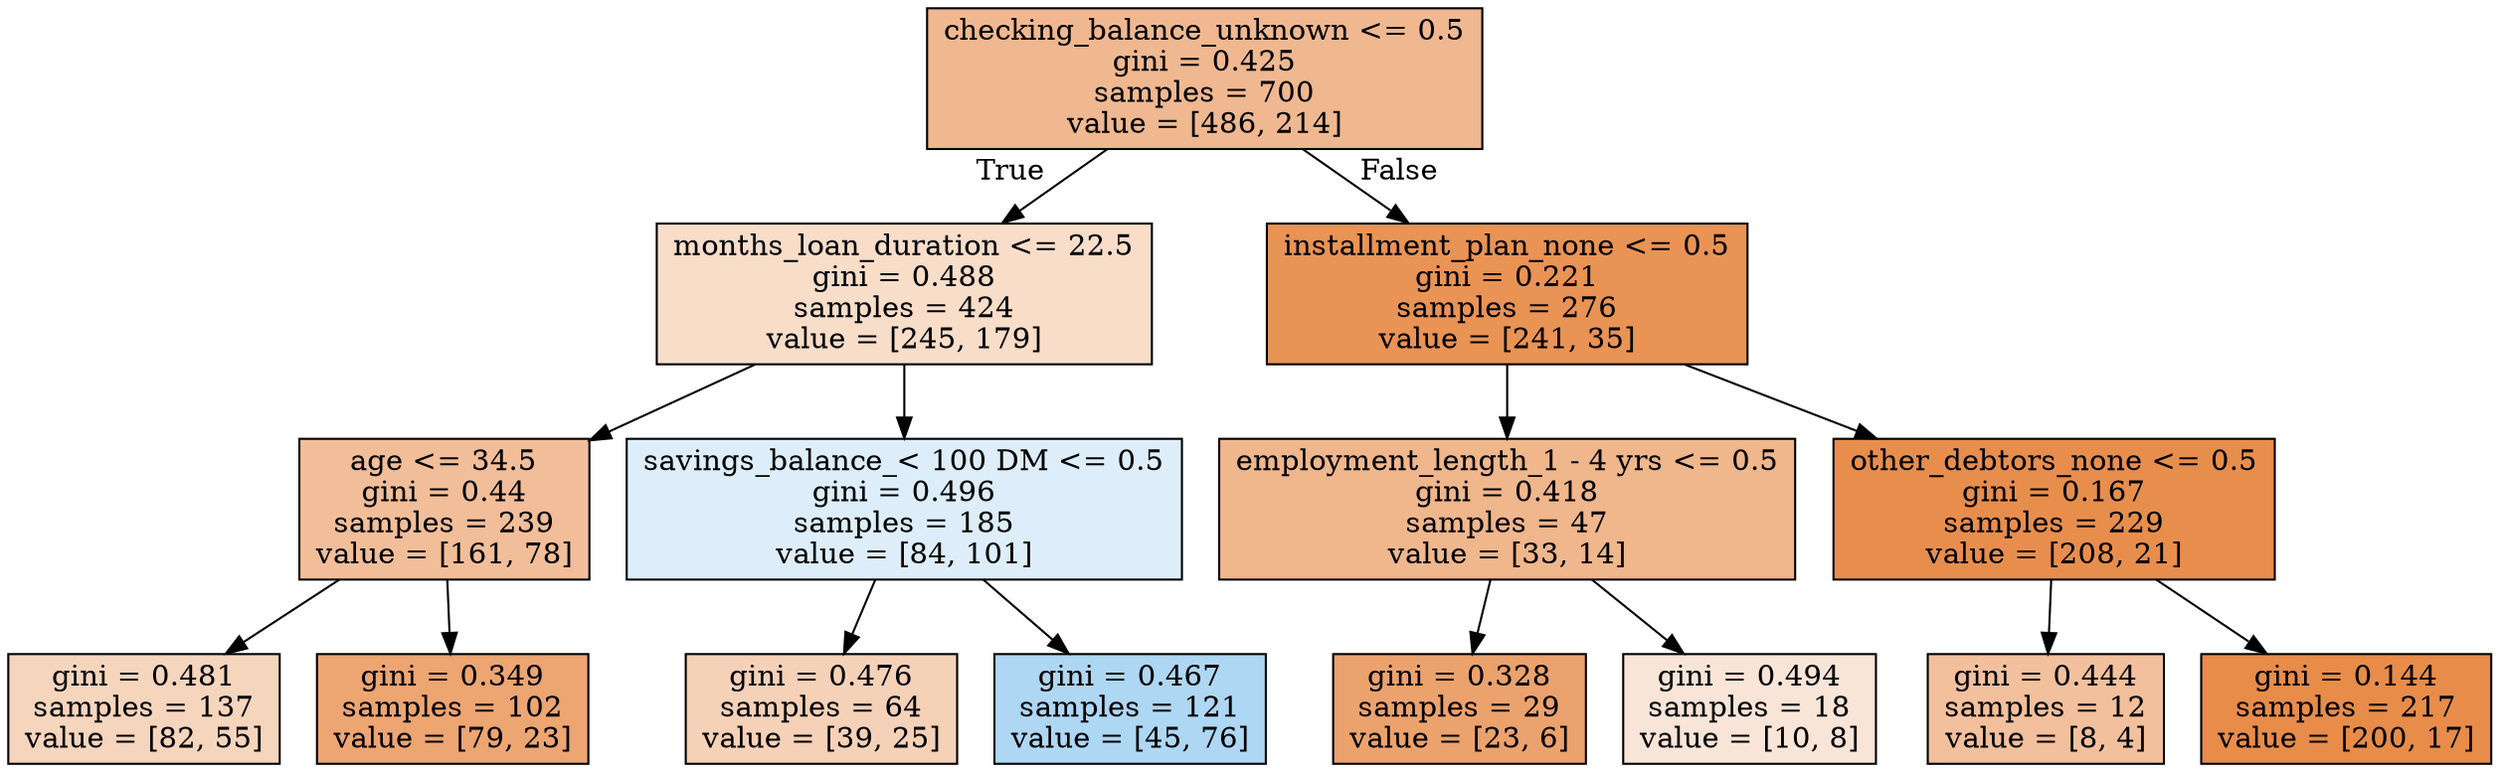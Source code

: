 digraph Tree {
node [shape=box, style="filled", color="black"] ;
0 [label="checking_balance_unknown <= 0.5\ngini = 0.425\nsamples = 700\nvalue = [486, 214]", fillcolor="#e581398f"] ;
1 [label="months_loan_duration <= 22.5\ngini = 0.488\nsamples = 424\nvalue = [245, 179]", fillcolor="#e5813945"] ;
0 -> 1 [labeldistance=2.5, labelangle=45, headlabel="True"] ;
2 [label="age <= 34.5\ngini = 0.44\nsamples = 239\nvalue = [161, 78]", fillcolor="#e5813983"] ;
1 -> 2 ;
3 [label="gini = 0.481\nsamples = 137\nvalue = [82, 55]", fillcolor="#e5813954"] ;
2 -> 3 ;
4 [label="gini = 0.349\nsamples = 102\nvalue = [79, 23]", fillcolor="#e58139b5"] ;
2 -> 4 ;
5 [label="savings_balance_< 100 DM <= 0.5\ngini = 0.496\nsamples = 185\nvalue = [84, 101]", fillcolor="#399de52b"] ;
1 -> 5 ;
6 [label="gini = 0.476\nsamples = 64\nvalue = [39, 25]", fillcolor="#e581395c"] ;
5 -> 6 ;
7 [label="gini = 0.467\nsamples = 121\nvalue = [45, 76]", fillcolor="#399de568"] ;
5 -> 7 ;
8 [label="installment_plan_none <= 0.5\ngini = 0.221\nsamples = 276\nvalue = [241, 35]", fillcolor="#e58139da"] ;
0 -> 8 [labeldistance=2.5, labelangle=-45, headlabel="False"] ;
9 [label="employment_length_1 - 4 yrs <= 0.5\ngini = 0.418\nsamples = 47\nvalue = [33, 14]", fillcolor="#e5813993"] ;
8 -> 9 ;
10 [label="gini = 0.328\nsamples = 29\nvalue = [23, 6]", fillcolor="#e58139bc"] ;
9 -> 10 ;
11 [label="gini = 0.494\nsamples = 18\nvalue = [10, 8]", fillcolor="#e5813933"] ;
9 -> 11 ;
12 [label="other_debtors_none <= 0.5\ngini = 0.167\nsamples = 229\nvalue = [208, 21]", fillcolor="#e58139e5"] ;
8 -> 12 ;
13 [label="gini = 0.444\nsamples = 12\nvalue = [8, 4]", fillcolor="#e581397f"] ;
12 -> 13 ;
14 [label="gini = 0.144\nsamples = 217\nvalue = [200, 17]", fillcolor="#e58139e9"] ;
12 -> 14 ;
}